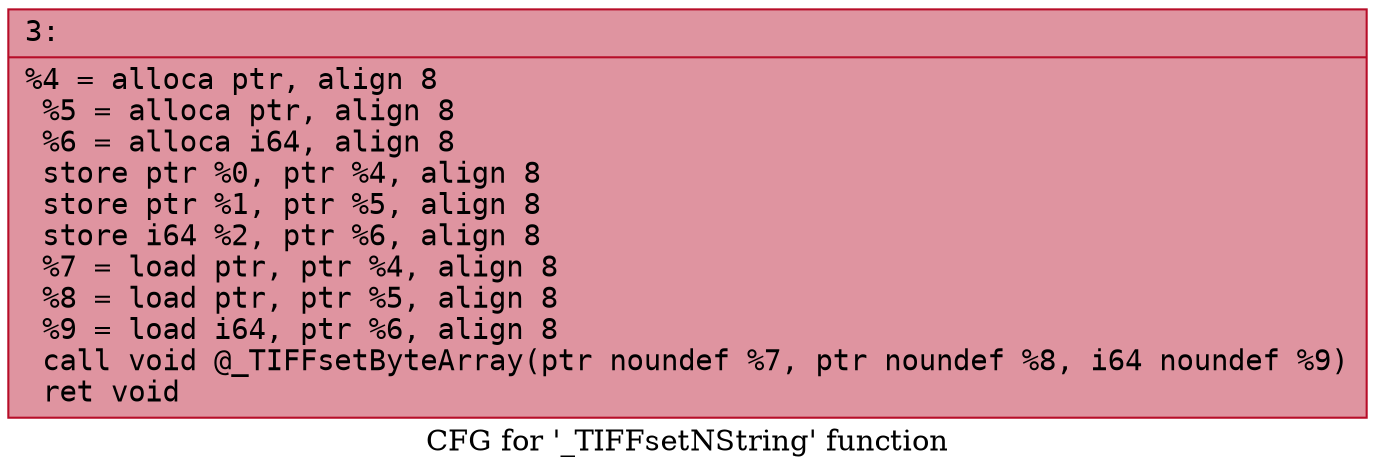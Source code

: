 digraph "CFG for '_TIFFsetNString' function" {
	label="CFG for '_TIFFsetNString' function";

	Node0x6000015d2120 [shape=record,color="#b70d28ff", style=filled, fillcolor="#b70d2870" fontname="Courier",label="{3:\l|  %4 = alloca ptr, align 8\l  %5 = alloca ptr, align 8\l  %6 = alloca i64, align 8\l  store ptr %0, ptr %4, align 8\l  store ptr %1, ptr %5, align 8\l  store i64 %2, ptr %6, align 8\l  %7 = load ptr, ptr %4, align 8\l  %8 = load ptr, ptr %5, align 8\l  %9 = load i64, ptr %6, align 8\l  call void @_TIFFsetByteArray(ptr noundef %7, ptr noundef %8, i64 noundef %9)\l  ret void\l}"];
}
